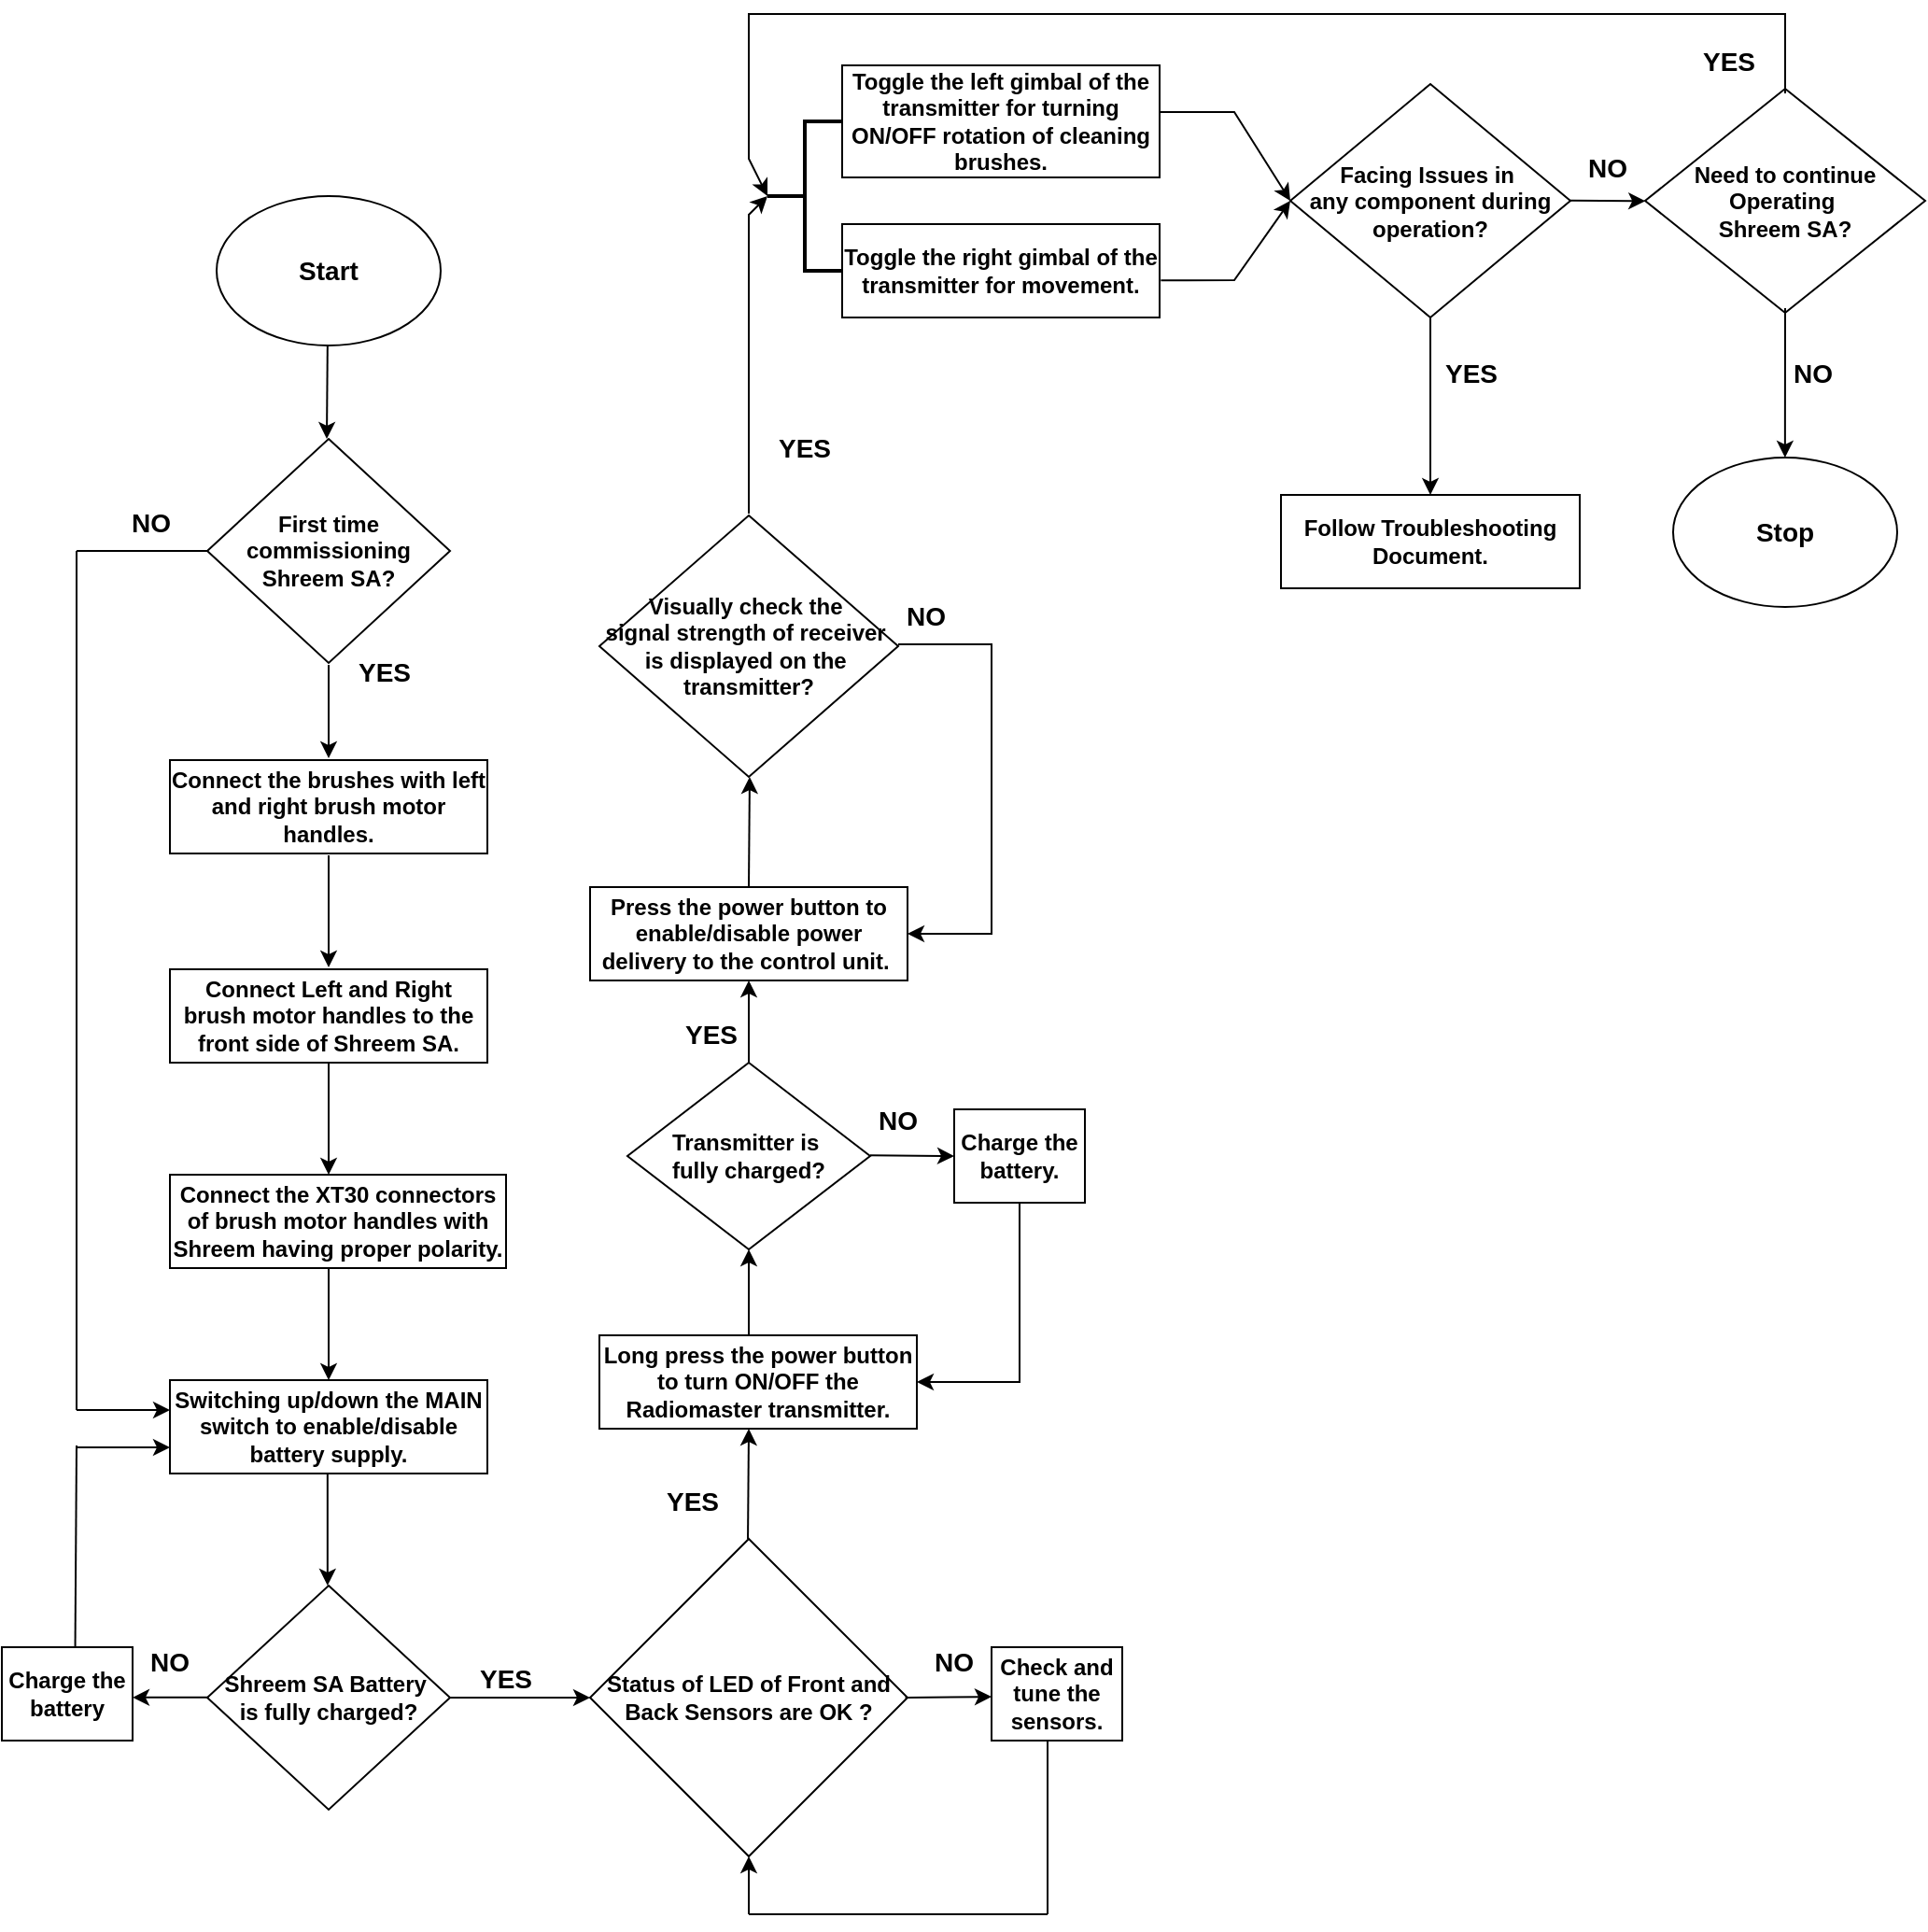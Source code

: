 <mxfile version="25.0.3">
  <diagram id="C5RBs43oDa-KdzZeNtuy" name="Page-1">
    <mxGraphModel dx="1173" dy="597" grid="1" gridSize="10" guides="1" tooltips="1" connect="1" arrows="1" fold="1" page="1" pageScale="1" pageWidth="1654" pageHeight="2336" math="0" shadow="0">
      <root>
        <mxCell id="WIyWlLk6GJQsqaUBKTNV-0" />
        <mxCell id="WIyWlLk6GJQsqaUBKTNV-1" parent="WIyWlLk6GJQsqaUBKTNV-0" />
        <mxCell id="ZuE81GLq9ZgMECM_-Afw-1" value="&lt;span style=&quot;font-family: Arial, sans-serif; white-space-collapse: preserve;&quot;&gt;&lt;font&gt;&lt;b&gt;Connect the brushes with left and right brush motor handles.&lt;/b&gt;&lt;/font&gt;&lt;/span&gt;" style="rounded=0;whiteSpace=wrap;html=1;fontSize=12;glass=0;strokeWidth=1;shadow=0;" parent="WIyWlLk6GJQsqaUBKTNV-1" vertex="1">
          <mxGeometry x="160" y="422" width="170" height="50" as="geometry" />
        </mxCell>
        <mxCell id="ZuE81GLq9ZgMECM_-Afw-2" value="&lt;b&gt;Connect Left and Right brush motor handles to the front side of Shreem SA.&lt;/b&gt;" style="rounded=0;whiteSpace=wrap;html=1;fontSize=12;glass=0;strokeWidth=1;shadow=0;" parent="WIyWlLk6GJQsqaUBKTNV-1" vertex="1">
          <mxGeometry x="160" y="534" width="170" height="50" as="geometry" />
        </mxCell>
        <mxCell id="ZuE81GLq9ZgMECM_-Afw-4" value="&lt;b&gt;Connect the XT30 connectors of brush motor handles with Shreem having proper polarity.&lt;/b&gt;" style="rounded=0;whiteSpace=wrap;html=1;fontSize=12;glass=0;strokeWidth=1;shadow=0;" parent="WIyWlLk6GJQsqaUBKTNV-1" vertex="1">
          <mxGeometry x="160" y="644" width="180" height="50" as="geometry" />
        </mxCell>
        <mxCell id="ZuE81GLq9ZgMECM_-Afw-5" value="&lt;div&gt;&lt;b&gt;Switching up/down the MAIN switch to enable/disable battery supply.&lt;/b&gt;&lt;/div&gt;" style="rounded=0;whiteSpace=wrap;html=1;fontSize=12;glass=0;strokeWidth=1;shadow=0;" parent="WIyWlLk6GJQsqaUBKTNV-1" vertex="1">
          <mxGeometry x="160" y="754" width="170" height="50" as="geometry" />
        </mxCell>
        <mxCell id="ZuE81GLq9ZgMECM_-Afw-6" value="&lt;div&gt;&lt;b&gt;Press the power button to enable/disable power delivery to the control unit.&amp;nbsp;&lt;/b&gt;&lt;/div&gt;" style="rounded=0;whiteSpace=wrap;html=1;fontSize=12;glass=0;strokeWidth=1;shadow=0;" parent="WIyWlLk6GJQsqaUBKTNV-1" vertex="1">
          <mxGeometry x="385" y="490" width="170" height="50" as="geometry" />
        </mxCell>
        <mxCell id="ZuE81GLq9ZgMECM_-Afw-9" value="&lt;div&gt;&lt;b&gt;Long press the power button to turn ON/OFF the Radiomaster transmitter.&lt;/b&gt;&lt;/div&gt;" style="rounded=0;whiteSpace=wrap;html=1;fontSize=12;glass=0;strokeWidth=1;shadow=0;" parent="WIyWlLk6GJQsqaUBKTNV-1" vertex="1">
          <mxGeometry x="390" y="730" width="170" height="50" as="geometry" />
        </mxCell>
        <mxCell id="ZuE81GLq9ZgMECM_-Afw-10" value="&lt;b&gt;Toggle the right gimbal of the transmitter for movement.&lt;/b&gt;" style="rounded=0;whiteSpace=wrap;html=1;fontSize=12;glass=0;strokeWidth=1;shadow=0;" parent="WIyWlLk6GJQsqaUBKTNV-1" vertex="1">
          <mxGeometry x="520" y="135" width="170" height="50" as="geometry" />
        </mxCell>
        <mxCell id="ZuE81GLq9ZgMECM_-Afw-16" value="" style="endArrow=classic;html=1;rounded=0;exitX=0.5;exitY=1;exitDx=0;exitDy=0;entryX=0.5;entryY=0;entryDx=0;entryDy=0;" parent="WIyWlLk6GJQsqaUBKTNV-1" edge="1">
          <mxGeometry width="50" height="50" relative="1" as="geometry">
            <mxPoint x="245" y="371.0" as="sourcePoint" />
            <mxPoint x="245" y="421.0" as="targetPoint" />
          </mxGeometry>
        </mxCell>
        <mxCell id="ZuE81GLq9ZgMECM_-Afw-18" value="&lt;font style=&quot;font-size: 14px;&quot;&gt;&lt;b&gt;Start&lt;/b&gt;&lt;/font&gt;" style="ellipse;whiteSpace=wrap;html=1;" parent="WIyWlLk6GJQsqaUBKTNV-1" vertex="1">
          <mxGeometry x="185" y="120" width="120" height="80" as="geometry" />
        </mxCell>
        <mxCell id="ZuE81GLq9ZgMECM_-Afw-19" value="&lt;span style=&quot;font-family: Arial, sans-serif; white-space-collapse: preserve;&quot;&gt;&lt;font&gt;&lt;b&gt;First time commissioning  Shreem SA?&lt;/b&gt;&lt;/font&gt;&lt;/span&gt;" style="rhombus;whiteSpace=wrap;html=1;" parent="WIyWlLk6GJQsqaUBKTNV-1" vertex="1">
          <mxGeometry x="180" y="250" width="130" height="120" as="geometry" />
        </mxCell>
        <mxCell id="ZuE81GLq9ZgMECM_-Afw-20" value="" style="endArrow=classic;html=1;rounded=0;exitX=0.5;exitY=1;exitDx=0;exitDy=0;" parent="WIyWlLk6GJQsqaUBKTNV-1" edge="1">
          <mxGeometry width="50" height="50" relative="1" as="geometry">
            <mxPoint x="244.41" y="200.0" as="sourcePoint" />
            <mxPoint x="244" y="250" as="targetPoint" />
          </mxGeometry>
        </mxCell>
        <mxCell id="ZuE81GLq9ZgMECM_-Afw-21" value="&lt;font style=&quot;font-size: 14px;&quot;&gt;&lt;b&gt;YES&lt;/b&gt;&lt;/font&gt;" style="text;html=1;align=center;verticalAlign=middle;whiteSpace=wrap;rounded=0;" parent="WIyWlLk6GJQsqaUBKTNV-1" vertex="1">
          <mxGeometry x="245" y="360" width="60" height="30" as="geometry" />
        </mxCell>
        <mxCell id="ZuE81GLq9ZgMECM_-Afw-22" value="&lt;font style=&quot;font-size: 14px;&quot;&gt;&lt;b&gt;NO&lt;/b&gt;&lt;/font&gt;" style="text;html=1;align=center;verticalAlign=middle;whiteSpace=wrap;rounded=0;" parent="WIyWlLk6GJQsqaUBKTNV-1" vertex="1">
          <mxGeometry x="120" y="280" width="60" height="30" as="geometry" />
        </mxCell>
        <mxCell id="ZuE81GLq9ZgMECM_-Afw-26" value="" style="endArrow=classic;html=1;rounded=0;exitX=0.5;exitY=1;exitDx=0;exitDy=0;entryX=0.5;entryY=0;entryDx=0;entryDy=0;" parent="WIyWlLk6GJQsqaUBKTNV-1" edge="1">
          <mxGeometry width="50" height="50" relative="1" as="geometry">
            <mxPoint x="245" y="473.0" as="sourcePoint" />
            <mxPoint x="245" y="533" as="targetPoint" />
          </mxGeometry>
        </mxCell>
        <mxCell id="ZuE81GLq9ZgMECM_-Afw-27" value="" style="endArrow=classic;html=1;rounded=0;exitX=0.5;exitY=1;exitDx=0;exitDy=0;entryX=0.5;entryY=0;entryDx=0;entryDy=0;" parent="WIyWlLk6GJQsqaUBKTNV-1" edge="1">
          <mxGeometry width="50" height="50" relative="1" as="geometry">
            <mxPoint x="245" y="584.0" as="sourcePoint" />
            <mxPoint x="245" y="644" as="targetPoint" />
          </mxGeometry>
        </mxCell>
        <mxCell id="ZuE81GLq9ZgMECM_-Afw-28" value="" style="endArrow=classic;html=1;rounded=0;exitX=0.5;exitY=1;exitDx=0;exitDy=0;entryX=0.5;entryY=0;entryDx=0;entryDy=0;" parent="WIyWlLk6GJQsqaUBKTNV-1" edge="1">
          <mxGeometry width="50" height="50" relative="1" as="geometry">
            <mxPoint x="245" y="694.0" as="sourcePoint" />
            <mxPoint x="245" y="754" as="targetPoint" />
          </mxGeometry>
        </mxCell>
        <mxCell id="ZuE81GLq9ZgMECM_-Afw-29" value="" style="endArrow=classic;html=1;rounded=0;exitX=0.5;exitY=1;exitDx=0;exitDy=0;entryX=0.5;entryY=0;entryDx=0;entryDy=0;" parent="WIyWlLk6GJQsqaUBKTNV-1" edge="1">
          <mxGeometry width="50" height="50" relative="1" as="geometry">
            <mxPoint x="244.41" y="804.0" as="sourcePoint" />
            <mxPoint x="244.41" y="864" as="targetPoint" />
          </mxGeometry>
        </mxCell>
        <mxCell id="ZuE81GLq9ZgMECM_-Afw-30" value="&lt;b&gt;Shreem SA Battery&amp;nbsp;&lt;/b&gt;&lt;div&gt;&lt;b&gt;is fully charged?&lt;/b&gt;&lt;/div&gt;" style="rhombus;whiteSpace=wrap;html=1;" parent="WIyWlLk6GJQsqaUBKTNV-1" vertex="1">
          <mxGeometry x="180" y="864" width="130" height="120" as="geometry" />
        </mxCell>
        <mxCell id="ZuE81GLq9ZgMECM_-Afw-31" value="&lt;font style=&quot;font-size: 14px;&quot;&gt;&lt;b&gt;YES&lt;/b&gt;&lt;/font&gt;" style="text;html=1;align=center;verticalAlign=middle;whiteSpace=wrap;rounded=0;" parent="WIyWlLk6GJQsqaUBKTNV-1" vertex="1">
          <mxGeometry x="310" y="899" width="60" height="30" as="geometry" />
        </mxCell>
        <mxCell id="ZuE81GLq9ZgMECM_-Afw-32" value="" style="endArrow=classic;html=1;rounded=0;exitX=0.5;exitY=1;exitDx=0;exitDy=0;entryX=0;entryY=0.5;entryDx=0;entryDy=0;" parent="WIyWlLk6GJQsqaUBKTNV-1" target="ZuE81GLq9ZgMECM_-Afw-49" edge="1">
          <mxGeometry width="50" height="50" relative="1" as="geometry">
            <mxPoint x="310" y="924.0" as="sourcePoint" />
            <mxPoint x="380" y="924" as="targetPoint" />
          </mxGeometry>
        </mxCell>
        <mxCell id="ZuE81GLq9ZgMECM_-Afw-37" value="" style="endArrow=none;html=1;rounded=0;entryX=0;entryY=0.5;entryDx=0;entryDy=0;" parent="WIyWlLk6GJQsqaUBKTNV-1" target="ZuE81GLq9ZgMECM_-Afw-19" edge="1">
          <mxGeometry width="50" height="50" relative="1" as="geometry">
            <mxPoint x="110" y="310" as="sourcePoint" />
            <mxPoint x="290" y="380" as="targetPoint" />
          </mxGeometry>
        </mxCell>
        <mxCell id="ZuE81GLq9ZgMECM_-Afw-38" value="" style="endArrow=none;html=1;rounded=0;" parent="WIyWlLk6GJQsqaUBKTNV-1" edge="1">
          <mxGeometry width="50" height="50" relative="1" as="geometry">
            <mxPoint x="110" y="770" as="sourcePoint" />
            <mxPoint x="110" y="310" as="targetPoint" />
          </mxGeometry>
        </mxCell>
        <mxCell id="ZuE81GLq9ZgMECM_-Afw-39" value="" style="endArrow=classic;html=1;rounded=0;entryX=0;entryY=0.5;entryDx=0;entryDy=0;" parent="WIyWlLk6GJQsqaUBKTNV-1" edge="1">
          <mxGeometry width="50" height="50" relative="1" as="geometry">
            <mxPoint x="110" y="770" as="sourcePoint" />
            <mxPoint x="160" y="770" as="targetPoint" />
          </mxGeometry>
        </mxCell>
        <mxCell id="ZuE81GLq9ZgMECM_-Afw-40" value="&lt;div&gt;&lt;b&gt;Charge the battery&lt;/b&gt;&lt;/div&gt;" style="rounded=0;whiteSpace=wrap;html=1;fontSize=12;glass=0;strokeWidth=1;shadow=0;" parent="WIyWlLk6GJQsqaUBKTNV-1" vertex="1">
          <mxGeometry x="70" y="897" width="70" height="50" as="geometry" />
        </mxCell>
        <mxCell id="ZuE81GLq9ZgMECM_-Afw-41" value="" style="endArrow=classic;html=1;rounded=0;entryX=1;entryY=0.5;entryDx=0;entryDy=0;" parent="WIyWlLk6GJQsqaUBKTNV-1" edge="1">
          <mxGeometry width="50" height="50" relative="1" as="geometry">
            <mxPoint x="180" y="923.92" as="sourcePoint" />
            <mxPoint x="140" y="923.92" as="targetPoint" />
          </mxGeometry>
        </mxCell>
        <mxCell id="ZuE81GLq9ZgMECM_-Afw-42" value="&lt;font style=&quot;font-size: 14px;&quot;&gt;&lt;b&gt;NO&lt;/b&gt;&lt;/font&gt;" style="text;html=1;align=center;verticalAlign=middle;whiteSpace=wrap;rounded=0;" parent="WIyWlLk6GJQsqaUBKTNV-1" vertex="1">
          <mxGeometry x="130" y="890" width="60" height="30" as="geometry" />
        </mxCell>
        <mxCell id="ZuE81GLq9ZgMECM_-Afw-48" value="" style="endArrow=classic;html=1;rounded=0;exitX=0.5;exitY=1;exitDx=0;exitDy=0;entryX=0.5;entryY=1;entryDx=0;entryDy=0;" parent="WIyWlLk6GJQsqaUBKTNV-1" edge="1" target="ZuE81GLq9ZgMECM_-Afw-59">
          <mxGeometry width="50" height="50" relative="1" as="geometry">
            <mxPoint x="470" y="730.0" as="sourcePoint" />
            <mxPoint x="470.48" y="671" as="targetPoint" />
          </mxGeometry>
        </mxCell>
        <mxCell id="ZuE81GLq9ZgMECM_-Afw-49" value="&lt;b&gt;Status of LED of Front and Back Sensors are OK ?&lt;/b&gt;" style="rhombus;whiteSpace=wrap;html=1;" parent="WIyWlLk6GJQsqaUBKTNV-1" vertex="1">
          <mxGeometry x="385" y="839" width="170" height="170" as="geometry" />
        </mxCell>
        <mxCell id="ZuE81GLq9ZgMECM_-Afw-50" value="" style="endArrow=classic;html=1;rounded=0;exitX=0.5;exitY=1;exitDx=0;exitDy=0;" parent="WIyWlLk6GJQsqaUBKTNV-1" edge="1">
          <mxGeometry width="50" height="50" relative="1" as="geometry">
            <mxPoint x="469.52" y="839.0" as="sourcePoint" />
            <mxPoint x="470" y="780" as="targetPoint" />
          </mxGeometry>
        </mxCell>
        <mxCell id="ZuE81GLq9ZgMECM_-Afw-51" value="&lt;font style=&quot;font-size: 14px;&quot;&gt;&lt;b&gt;YES&lt;/b&gt;&lt;/font&gt;" style="text;html=1;align=center;verticalAlign=middle;whiteSpace=wrap;rounded=0;" parent="WIyWlLk6GJQsqaUBKTNV-1" vertex="1">
          <mxGeometry x="410" y="804" width="60" height="30" as="geometry" />
        </mxCell>
        <mxCell id="ZuE81GLq9ZgMECM_-Afw-52" value="&lt;font style=&quot;font-size: 14px;&quot;&gt;&lt;b&gt;NO&lt;/b&gt;&lt;/font&gt;" style="text;html=1;align=center;verticalAlign=middle;whiteSpace=wrap;rounded=0;" parent="WIyWlLk6GJQsqaUBKTNV-1" vertex="1">
          <mxGeometry x="550" y="890" width="60" height="30" as="geometry" />
        </mxCell>
        <mxCell id="ZuE81GLq9ZgMECM_-Afw-53" value="" style="endArrow=classic;html=1;rounded=0;entryX=0;entryY=0.5;entryDx=0;entryDy=0;exitX=0.993;exitY=0.5;exitDx=0;exitDy=0;exitPerimeter=0;" parent="WIyWlLk6GJQsqaUBKTNV-1" source="ZuE81GLq9ZgMECM_-Afw-49" edge="1">
          <mxGeometry width="50" height="50" relative="1" as="geometry">
            <mxPoint x="550" y="923.52" as="sourcePoint" />
            <mxPoint x="600" y="923.52" as="targetPoint" />
          </mxGeometry>
        </mxCell>
        <mxCell id="ZuE81GLq9ZgMECM_-Afw-54" value="&lt;div&gt;&lt;b&gt;Check and tune the sensors.&lt;/b&gt;&lt;/div&gt;" style="rounded=0;whiteSpace=wrap;html=1;fontSize=12;glass=0;strokeWidth=1;shadow=0;" parent="WIyWlLk6GJQsqaUBKTNV-1" vertex="1">
          <mxGeometry x="600" y="897" width="70" height="50" as="geometry" />
        </mxCell>
        <mxCell id="ZuE81GLq9ZgMECM_-Afw-55" value="" style="endArrow=classic;html=1;rounded=0;" parent="WIyWlLk6GJQsqaUBKTNV-1" edge="1">
          <mxGeometry width="50" height="50" relative="1" as="geometry">
            <mxPoint x="470" y="1040" as="sourcePoint" />
            <mxPoint x="470" y="1009" as="targetPoint" />
            <Array as="points">
              <mxPoint x="470" y="1030" />
            </Array>
          </mxGeometry>
        </mxCell>
        <mxCell id="ZuE81GLq9ZgMECM_-Afw-56" value="" style="endArrow=none;html=1;rounded=0;" parent="WIyWlLk6GJQsqaUBKTNV-1" edge="1">
          <mxGeometry width="50" height="50" relative="1" as="geometry">
            <mxPoint x="630" y="1040" as="sourcePoint" />
            <mxPoint x="630" y="947" as="targetPoint" />
          </mxGeometry>
        </mxCell>
        <mxCell id="ZuE81GLq9ZgMECM_-Afw-57" value="" style="endArrow=none;html=1;rounded=0;" parent="WIyWlLk6GJQsqaUBKTNV-1" edge="1">
          <mxGeometry width="50" height="50" relative="1" as="geometry">
            <mxPoint x="470" y="1040" as="sourcePoint" />
            <mxPoint x="630" y="1040" as="targetPoint" />
          </mxGeometry>
        </mxCell>
        <mxCell id="ZuE81GLq9ZgMECM_-Afw-59" value="&lt;b&gt;Transmitter is&amp;nbsp;&lt;/b&gt;&lt;div&gt;&lt;b&gt;fully charged?&lt;/b&gt;&lt;/div&gt;" style="rhombus;whiteSpace=wrap;html=1;" parent="WIyWlLk6GJQsqaUBKTNV-1" vertex="1">
          <mxGeometry x="405" y="584" width="130" height="100" as="geometry" />
        </mxCell>
        <mxCell id="ZuE81GLq9ZgMECM_-Afw-61" value="" style="endArrow=classic;html=1;rounded=0;exitX=0.5;exitY=1;exitDx=0;exitDy=0;" parent="WIyWlLk6GJQsqaUBKTNV-1" edge="1">
          <mxGeometry width="50" height="50" relative="1" as="geometry">
            <mxPoint x="470" y="490.0" as="sourcePoint" />
            <mxPoint x="470.48" y="431" as="targetPoint" />
          </mxGeometry>
        </mxCell>
        <mxCell id="ZuE81GLq9ZgMECM_-Afw-62" value="&lt;b&gt;Visually check the&amp;nbsp;&lt;/b&gt;&lt;div&gt;&lt;b&gt;signal strength of receiver&amp;nbsp;&lt;/b&gt;&lt;/div&gt;&lt;div&gt;&lt;b&gt;is displayed on the&amp;nbsp;&lt;/b&gt;&lt;div&gt;&lt;b&gt;transmitter?&lt;/b&gt;&lt;/div&gt;&lt;/div&gt;" style="rhombus;whiteSpace=wrap;html=1;" parent="WIyWlLk6GJQsqaUBKTNV-1" vertex="1">
          <mxGeometry x="390" y="291" width="160" height="140" as="geometry" />
        </mxCell>
        <mxCell id="ZuE81GLq9ZgMECM_-Afw-63" value="&lt;div&gt;&lt;b&gt;Charge the battery.&lt;/b&gt;&lt;/div&gt;" style="rounded=0;whiteSpace=wrap;html=1;fontSize=12;glass=0;strokeWidth=1;shadow=0;" parent="WIyWlLk6GJQsqaUBKTNV-1" vertex="1">
          <mxGeometry x="580" y="609" width="70" height="50" as="geometry" />
        </mxCell>
        <mxCell id="ZuE81GLq9ZgMECM_-Afw-66" value="&lt;font style=&quot;font-size: 14px;&quot;&gt;&lt;b&gt;NO&lt;/b&gt;&lt;/font&gt;" style="text;html=1;align=center;verticalAlign=middle;whiteSpace=wrap;rounded=0;" parent="WIyWlLk6GJQsqaUBKTNV-1" vertex="1">
          <mxGeometry x="520" y="600" width="60" height="30" as="geometry" />
        </mxCell>
        <mxCell id="ZuE81GLq9ZgMECM_-Afw-70" value="&lt;font style=&quot;font-size: 14px;&quot;&gt;&lt;b&gt;YES&lt;/b&gt;&lt;/font&gt;" style="text;html=1;align=center;verticalAlign=middle;whiteSpace=wrap;rounded=0;" parent="WIyWlLk6GJQsqaUBKTNV-1" vertex="1">
          <mxGeometry x="470" y="240" width="60" height="30" as="geometry" />
        </mxCell>
        <mxCell id="ZuE81GLq9ZgMECM_-Afw-72" value="&lt;b&gt;Toggle the left gimbal of the transmitter for turning ON/OFF rotation of cleaning brushes.&lt;/b&gt;" style="rounded=0;whiteSpace=wrap;html=1;fontSize=12;glass=0;strokeWidth=1;shadow=0;" parent="WIyWlLk6GJQsqaUBKTNV-1" vertex="1">
          <mxGeometry x="520" y="50" width="170" height="60" as="geometry" />
        </mxCell>
        <mxCell id="ZuE81GLq9ZgMECM_-Afw-73" value="&lt;font style=&quot;font-size: 14px;&quot;&gt;&lt;b&gt;NO&lt;/b&gt;&lt;/font&gt;" style="text;html=1;align=center;verticalAlign=middle;whiteSpace=wrap;rounded=0;" parent="WIyWlLk6GJQsqaUBKTNV-1" vertex="1">
          <mxGeometry x="535" y="330" width="60" height="30" as="geometry" />
        </mxCell>
        <mxCell id="ZuE81GLq9ZgMECM_-Afw-79" value="&lt;font style=&quot;font-size: 14px;&quot;&gt;&lt;b&gt;Stop&lt;/b&gt;&lt;/font&gt;" style="ellipse;whiteSpace=wrap;html=1;" parent="WIyWlLk6GJQsqaUBKTNV-1" vertex="1">
          <mxGeometry x="965" y="260" width="120" height="80" as="geometry" />
        </mxCell>
        <mxCell id="fqJjq-3RXhf2e9mmS56k-0" value="" style="endArrow=classic;html=1;rounded=0;entryX=0;entryY=0.5;entryDx=0;entryDy=0;" edge="1" parent="WIyWlLk6GJQsqaUBKTNV-1">
          <mxGeometry width="50" height="50" relative="1" as="geometry">
            <mxPoint x="110" y="790" as="sourcePoint" />
            <mxPoint x="160" y="790" as="targetPoint" />
          </mxGeometry>
        </mxCell>
        <mxCell id="fqJjq-3RXhf2e9mmS56k-1" value="" style="endArrow=none;html=1;rounded=0;exitX=0.561;exitY=0.004;exitDx=0;exitDy=0;exitPerimeter=0;" edge="1" parent="WIyWlLk6GJQsqaUBKTNV-1" source="ZuE81GLq9ZgMECM_-Afw-40">
          <mxGeometry width="50" height="50" relative="1" as="geometry">
            <mxPoint x="60" y="839" as="sourcePoint" />
            <mxPoint x="110" y="789" as="targetPoint" />
          </mxGeometry>
        </mxCell>
        <mxCell id="fqJjq-3RXhf2e9mmS56k-9" value="&lt;font face=&quot;Arial, sans-serif&quot;&gt;&lt;span style=&quot;white-space-collapse: preserve;&quot;&gt;&lt;b&gt;Facing Issues in &lt;/b&gt;&lt;/span&gt;&lt;/font&gt;&lt;div&gt;&lt;font face=&quot;Arial, sans-serif&quot;&gt;&lt;span style=&quot;white-space-collapse: preserve;&quot;&gt;&lt;b&gt;any component during operation?&lt;/b&gt;&lt;/span&gt;&lt;/font&gt;&lt;/div&gt;" style="rhombus;whiteSpace=wrap;html=1;" vertex="1" parent="WIyWlLk6GJQsqaUBKTNV-1">
          <mxGeometry x="760" y="60" width="150" height="125" as="geometry" />
        </mxCell>
        <mxCell id="fqJjq-3RXhf2e9mmS56k-15" value="&lt;font style=&quot;font-size: 14px;&quot;&gt;&lt;b&gt;NO&lt;/b&gt;&lt;/font&gt;" style="text;html=1;align=center;verticalAlign=middle;whiteSpace=wrap;rounded=0;" vertex="1" parent="WIyWlLk6GJQsqaUBKTNV-1">
          <mxGeometry x="900" y="90" width="60" height="30" as="geometry" />
        </mxCell>
        <mxCell id="fqJjq-3RXhf2e9mmS56k-18" value="&lt;font style=&quot;font-size: 14px;&quot;&gt;&lt;b&gt;YES&lt;/b&gt;&lt;/font&gt;" style="text;html=1;align=center;verticalAlign=middle;whiteSpace=wrap;rounded=0;" vertex="1" parent="WIyWlLk6GJQsqaUBKTNV-1">
          <mxGeometry x="827" y="200" width="60" height="30" as="geometry" />
        </mxCell>
        <mxCell id="fqJjq-3RXhf2e9mmS56k-19" value="&lt;b&gt;Follow Troubleshooting Document.&lt;/b&gt;" style="rounded=0;whiteSpace=wrap;html=1;fontSize=12;glass=0;strokeWidth=1;shadow=0;" vertex="1" parent="WIyWlLk6GJQsqaUBKTNV-1">
          <mxGeometry x="755" y="280" width="160" height="50" as="geometry" />
        </mxCell>
        <mxCell id="fqJjq-3RXhf2e9mmS56k-20" value="" style="endArrow=classic;html=1;rounded=0;exitX=0.5;exitY=1;exitDx=0;exitDy=0;" edge="1" parent="WIyWlLk6GJQsqaUBKTNV-1" source="fqJjq-3RXhf2e9mmS56k-9">
          <mxGeometry width="50" height="50" relative="1" as="geometry">
            <mxPoint x="800.0" y="185.0" as="sourcePoint" />
            <mxPoint x="835" y="280" as="targetPoint" />
            <Array as="points">
              <mxPoint x="835" y="260" />
              <mxPoint x="835" y="270" />
              <mxPoint x="835" y="280" />
            </Array>
          </mxGeometry>
        </mxCell>
        <mxCell id="fqJjq-3RXhf2e9mmS56k-33" value="" style="endArrow=classic;html=1;rounded=0;entryX=0;entryY=0.5;entryDx=0;entryDy=0;" edge="1" parent="WIyWlLk6GJQsqaUBKTNV-1" target="fqJjq-3RXhf2e9mmS56k-9">
          <mxGeometry relative="1" as="geometry">
            <mxPoint x="690" y="75" as="sourcePoint" />
            <mxPoint x="840" y="74.5" as="targetPoint" />
            <Array as="points">
              <mxPoint x="730" y="75" />
            </Array>
          </mxGeometry>
        </mxCell>
        <mxCell id="fqJjq-3RXhf2e9mmS56k-38" value="" style="endArrow=classic;html=1;rounded=0;entryX=0;entryY=0.5;entryDx=0;entryDy=0;exitX=1.004;exitY=0.602;exitDx=0;exitDy=0;exitPerimeter=0;" edge="1" parent="WIyWlLk6GJQsqaUBKTNV-1" source="ZuE81GLq9ZgMECM_-Afw-10" target="fqJjq-3RXhf2e9mmS56k-9">
          <mxGeometry relative="1" as="geometry">
            <mxPoint x="680" y="164.5" as="sourcePoint" />
            <mxPoint x="840" y="210" as="targetPoint" />
            <Array as="points">
              <mxPoint x="730" y="165" />
            </Array>
          </mxGeometry>
        </mxCell>
        <mxCell id="fqJjq-3RXhf2e9mmS56k-39" value="&lt;font face=&quot;Arial, sans-serif&quot;&gt;&lt;span style=&quot;white-space-collapse: preserve;&quot;&gt;&lt;b&gt;Need to continue Operating &lt;/b&gt;&lt;/span&gt;&lt;/font&gt;&lt;div&gt;&lt;font face=&quot;Arial, sans-serif&quot;&gt;&lt;span style=&quot;white-space-collapse: preserve;&quot;&gt;&lt;b&gt;Shreem SA?&lt;/b&gt;&lt;/span&gt;&lt;/font&gt;&lt;/div&gt;" style="rhombus;whiteSpace=wrap;html=1;align=center;" vertex="1" parent="WIyWlLk6GJQsqaUBKTNV-1">
          <mxGeometry x="950" y="62.5" width="150" height="120" as="geometry" />
        </mxCell>
        <mxCell id="fqJjq-3RXhf2e9mmS56k-40" value="" style="endArrow=classic;html=1;rounded=0;exitX=0.996;exitY=0.499;exitDx=0;exitDy=0;entryX=-0.01;entryY=0.502;entryDx=0;entryDy=0;entryPerimeter=0;exitPerimeter=0;" edge="1" parent="WIyWlLk6GJQsqaUBKTNV-1">
          <mxGeometry width="50" height="50" relative="1" as="geometry">
            <mxPoint x="910" y="122.315" as="sourcePoint" />
            <mxPoint x="950.1" y="122.68" as="targetPoint" />
          </mxGeometry>
        </mxCell>
        <mxCell id="fqJjq-3RXhf2e9mmS56k-41" value="" style="endArrow=classic;html=1;rounded=0;" edge="1" parent="WIyWlLk6GJQsqaUBKTNV-1">
          <mxGeometry width="50" height="50" relative="1" as="geometry">
            <mxPoint x="1025" y="180" as="sourcePoint" />
            <mxPoint x="1024.94" y="260" as="targetPoint" />
            <Array as="points">
              <mxPoint x="1024.94" y="240" />
              <mxPoint x="1024.94" y="250" />
            </Array>
          </mxGeometry>
        </mxCell>
        <mxCell id="fqJjq-3RXhf2e9mmS56k-42" value="&lt;font style=&quot;font-size: 14px;&quot;&gt;&lt;b&gt;NO&lt;/b&gt;&lt;/font&gt;" style="text;html=1;align=center;verticalAlign=middle;whiteSpace=wrap;rounded=0;" vertex="1" parent="WIyWlLk6GJQsqaUBKTNV-1">
          <mxGeometry x="1010" y="200" width="60" height="30" as="geometry" />
        </mxCell>
        <mxCell id="fqJjq-3RXhf2e9mmS56k-43" value="&lt;font style=&quot;font-size: 14px;&quot;&gt;&lt;b&gt;YES&lt;/b&gt;&lt;/font&gt;" style="text;html=1;align=center;verticalAlign=middle;whiteSpace=wrap;rounded=0;" vertex="1" parent="WIyWlLk6GJQsqaUBKTNV-1">
          <mxGeometry x="965" y="32.5" width="60" height="30" as="geometry" />
        </mxCell>
        <mxCell id="fqJjq-3RXhf2e9mmS56k-44" value="" style="endArrow=classic;html=1;rounded=0;entryX=0;entryY=0.5;entryDx=0;entryDy=0;entryPerimeter=0;" edge="1" parent="WIyWlLk6GJQsqaUBKTNV-1" target="fqJjq-3RXhf2e9mmS56k-57">
          <mxGeometry relative="1" as="geometry">
            <mxPoint x="1025" y="65" as="sourcePoint" />
            <mxPoint x="470" y="72.5" as="targetPoint" />
            <Array as="points">
              <mxPoint x="1025" y="22.5" />
              <mxPoint x="470" y="22.5" />
              <mxPoint x="470" y="100" />
            </Array>
          </mxGeometry>
        </mxCell>
        <mxCell id="fqJjq-3RXhf2e9mmS56k-46" value="" style="endArrow=classic;html=1;rounded=0;exitX=0.5;exitY=1;exitDx=0;exitDy=0;" edge="1" parent="WIyWlLk6GJQsqaUBKTNV-1">
          <mxGeometry width="50" height="50" relative="1" as="geometry">
            <mxPoint x="470" y="584.0" as="sourcePoint" />
            <mxPoint x="470" y="540" as="targetPoint" />
          </mxGeometry>
        </mxCell>
        <mxCell id="fqJjq-3RXhf2e9mmS56k-47" value="&lt;font style=&quot;font-size: 14px;&quot;&gt;&lt;b&gt;YES&lt;/b&gt;&lt;/font&gt;" style="text;html=1;align=center;verticalAlign=middle;whiteSpace=wrap;rounded=0;" vertex="1" parent="WIyWlLk6GJQsqaUBKTNV-1">
          <mxGeometry x="420" y="554" width="60" height="30" as="geometry" />
        </mxCell>
        <mxCell id="fqJjq-3RXhf2e9mmS56k-48" value="" style="endArrow=classic;html=1;rounded=0;exitX=0.5;exitY=1;exitDx=0;exitDy=0;entryX=1;entryY=0.5;entryDx=0;entryDy=0;" edge="1" parent="WIyWlLk6GJQsqaUBKTNV-1" source="ZuE81GLq9ZgMECM_-Afw-63" target="ZuE81GLq9ZgMECM_-Afw-9">
          <mxGeometry relative="1" as="geometry">
            <mxPoint x="535" y="694" as="sourcePoint" />
            <mxPoint x="695" y="694" as="targetPoint" />
            <Array as="points">
              <mxPoint x="615" y="755" />
            </Array>
          </mxGeometry>
        </mxCell>
        <mxCell id="fqJjq-3RXhf2e9mmS56k-52" value="" style="endArrow=classic;html=1;rounded=0;" edge="1" parent="WIyWlLk6GJQsqaUBKTNV-1">
          <mxGeometry width="50" height="50" relative="1" as="geometry">
            <mxPoint x="535" y="633.57" as="sourcePoint" />
            <mxPoint x="580" y="634" as="targetPoint" />
          </mxGeometry>
        </mxCell>
        <mxCell id="fqJjq-3RXhf2e9mmS56k-53" value="" style="endArrow=classic;html=1;rounded=0;entryX=1;entryY=0.5;entryDx=0;entryDy=0;" edge="1" parent="WIyWlLk6GJQsqaUBKTNV-1" target="ZuE81GLq9ZgMECM_-Afw-6">
          <mxGeometry relative="1" as="geometry">
            <mxPoint x="550" y="360" as="sourcePoint" />
            <mxPoint x="710" y="360" as="targetPoint" />
            <Array as="points">
              <mxPoint x="600" y="360" />
              <mxPoint x="600" y="515" />
            </Array>
          </mxGeometry>
        </mxCell>
        <mxCell id="fqJjq-3RXhf2e9mmS56k-57" value="" style="strokeWidth=2;html=1;shape=mxgraph.flowchart.annotation_2;align=left;labelPosition=right;pointerEvents=1;" vertex="1" parent="WIyWlLk6GJQsqaUBKTNV-1">
          <mxGeometry x="480" y="80" width="40" height="80" as="geometry" />
        </mxCell>
        <mxCell id="fqJjq-3RXhf2e9mmS56k-58" value="" style="endArrow=classic;html=1;rounded=0;entryX=0;entryY=0.5;entryDx=0;entryDy=0;entryPerimeter=0;" edge="1" parent="WIyWlLk6GJQsqaUBKTNV-1" target="fqJjq-3RXhf2e9mmS56k-57">
          <mxGeometry relative="1" as="geometry">
            <mxPoint x="470" y="290" as="sourcePoint" />
            <mxPoint x="555" y="214.7" as="targetPoint" />
            <Array as="points">
              <mxPoint x="470" y="130" />
            </Array>
          </mxGeometry>
        </mxCell>
      </root>
    </mxGraphModel>
  </diagram>
</mxfile>

